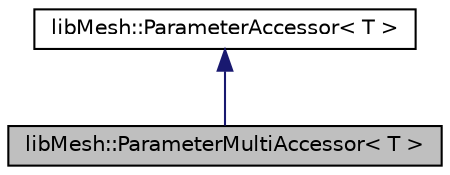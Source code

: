 digraph "libMesh::ParameterMultiAccessor&lt; T &gt;"
{
  edge [fontname="Helvetica",fontsize="10",labelfontname="Helvetica",labelfontsize="10"];
  node [fontname="Helvetica",fontsize="10",shape=record];
  Node1 [label="libMesh::ParameterMultiAccessor\< T \>",height=0.2,width=0.4,color="black", fillcolor="grey75", style="filled", fontcolor="black"];
  Node2 -> Node1 [dir="back",color="midnightblue",fontsize="10",style="solid",fontname="Helvetica"];
  Node2 [label="libMesh::ParameterAccessor\< T \>",height=0.2,width=0.4,color="black", fillcolor="white", style="filled",URL="$classlibMesh_1_1ParameterAccessor.html",tooltip="Base class for reading/writing sensitivty parameters. "];
}
